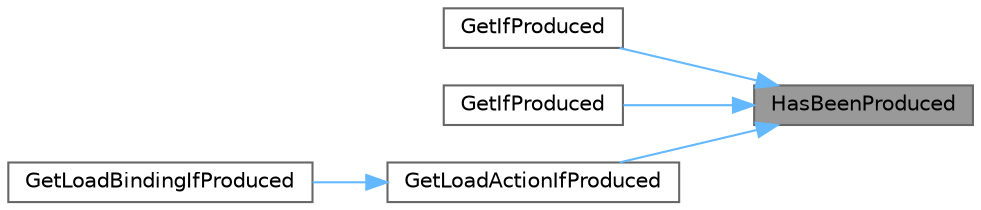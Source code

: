 digraph "HasBeenProduced"
{
 // INTERACTIVE_SVG=YES
 // LATEX_PDF_SIZE
  bgcolor="transparent";
  edge [fontname=Helvetica,fontsize=10,labelfontname=Helvetica,labelfontsize=10];
  node [fontname=Helvetica,fontsize=10,shape=box,height=0.2,width=0.4];
  rankdir="RL";
  Node1 [id="Node000001",label="HasBeenProduced",height=0.2,width=0.4,color="gray40", fillcolor="grey60", style="filled", fontcolor="black",tooltip="Returns whether the resource was produced by a prior pass."];
  Node1 -> Node2 [id="edge1_Node000001_Node000002",dir="back",color="steelblue1",style="solid",tooltip=" "];
  Node2 [id="Node000002",label="GetIfProduced",height=0.2,width=0.4,color="grey40", fillcolor="white", style="filled",URL="$d6/d45/RenderGraphUtils_8h.html#ab41fae0039d1eedd03418e4f16af0b00",tooltip="Returns the buffer if has been produced by a prior pass, or null otherwise."];
  Node1 -> Node3 [id="edge2_Node000001_Node000003",dir="back",color="steelblue1",style="solid",tooltip=" "];
  Node3 [id="Node000003",label="GetIfProduced",height=0.2,width=0.4,color="grey40", fillcolor="white", style="filled",URL="$d6/d45/RenderGraphUtils_8h.html#a457e0e389da13448fb1a0802bf680099",tooltip="Returns the texture if it was produced by a prior pass, or null otherwise."];
  Node1 -> Node4 [id="edge3_Node000001_Node000004",dir="back",color="steelblue1",style="solid",tooltip=" "];
  Node4 [id="Node000004",label="GetLoadActionIfProduced",height=0.2,width=0.4,color="grey40", fillcolor="white", style="filled",URL="$d6/d45/RenderGraphUtils_8h.html#ad2fada16b570cdbc0f6d812fa8308d90",tooltip="Returns 'Load' if the texture has already been produced by a prior pass, or the requested initial act..."];
  Node4 -> Node5 [id="edge4_Node000004_Node000005",dir="back",color="steelblue1",style="solid",tooltip=" "];
  Node5 [id="Node000005",label="GetLoadBindingIfProduced",height=0.2,width=0.4,color="grey40", fillcolor="white", style="filled",URL="$d6/d45/RenderGraphUtils_8h.html#a7e68cea4635def29f81bf87e156712b1",tooltip="Returns a binding with the requested initial action, or a load action if the resource has been produc..."];
}
